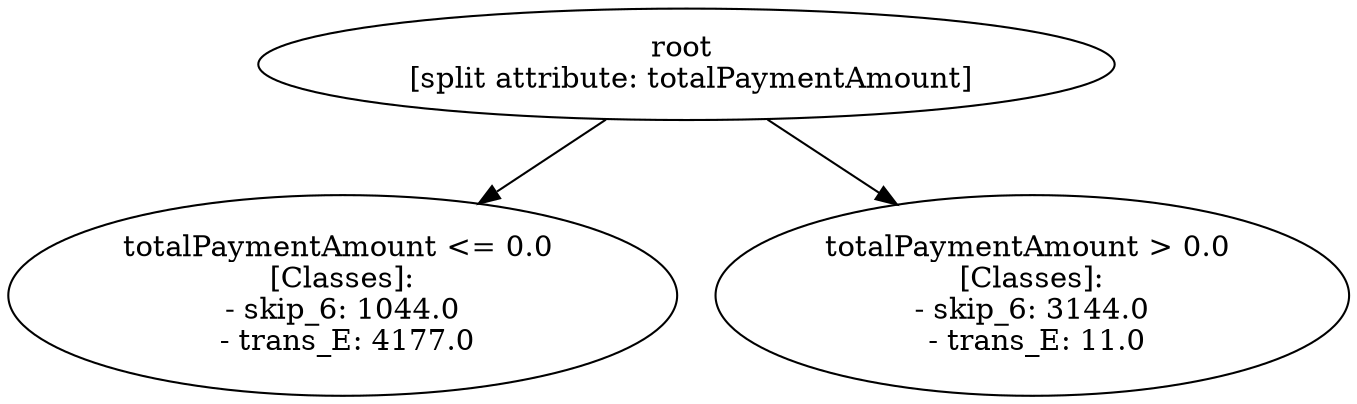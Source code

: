 // Road_Traffic_Fine_Management_Process-p_7-9
digraph "Road_Traffic_Fine_Management_Process-p_7-9" {
	"1da8af77-de5d-4045-86dc-52eafd0f5964" [label="root 
 [split attribute: totalPaymentAmount]"]
	"f8816bcd-a120-4874-94e9-1b4f29857a52" [label="totalPaymentAmount <= 0.0 
 [Classes]: 
 - skip_6: 1044.0 
 - trans_E: 4177.0"]
	"1da8af77-de5d-4045-86dc-52eafd0f5964" -> "f8816bcd-a120-4874-94e9-1b4f29857a52"
	"c82bc12a-ac24-4f97-92ad-fe46ca1c6277" [label="totalPaymentAmount > 0.0 
 [Classes]: 
 - skip_6: 3144.0 
 - trans_E: 11.0"]
	"1da8af77-de5d-4045-86dc-52eafd0f5964" -> "c82bc12a-ac24-4f97-92ad-fe46ca1c6277"
}
